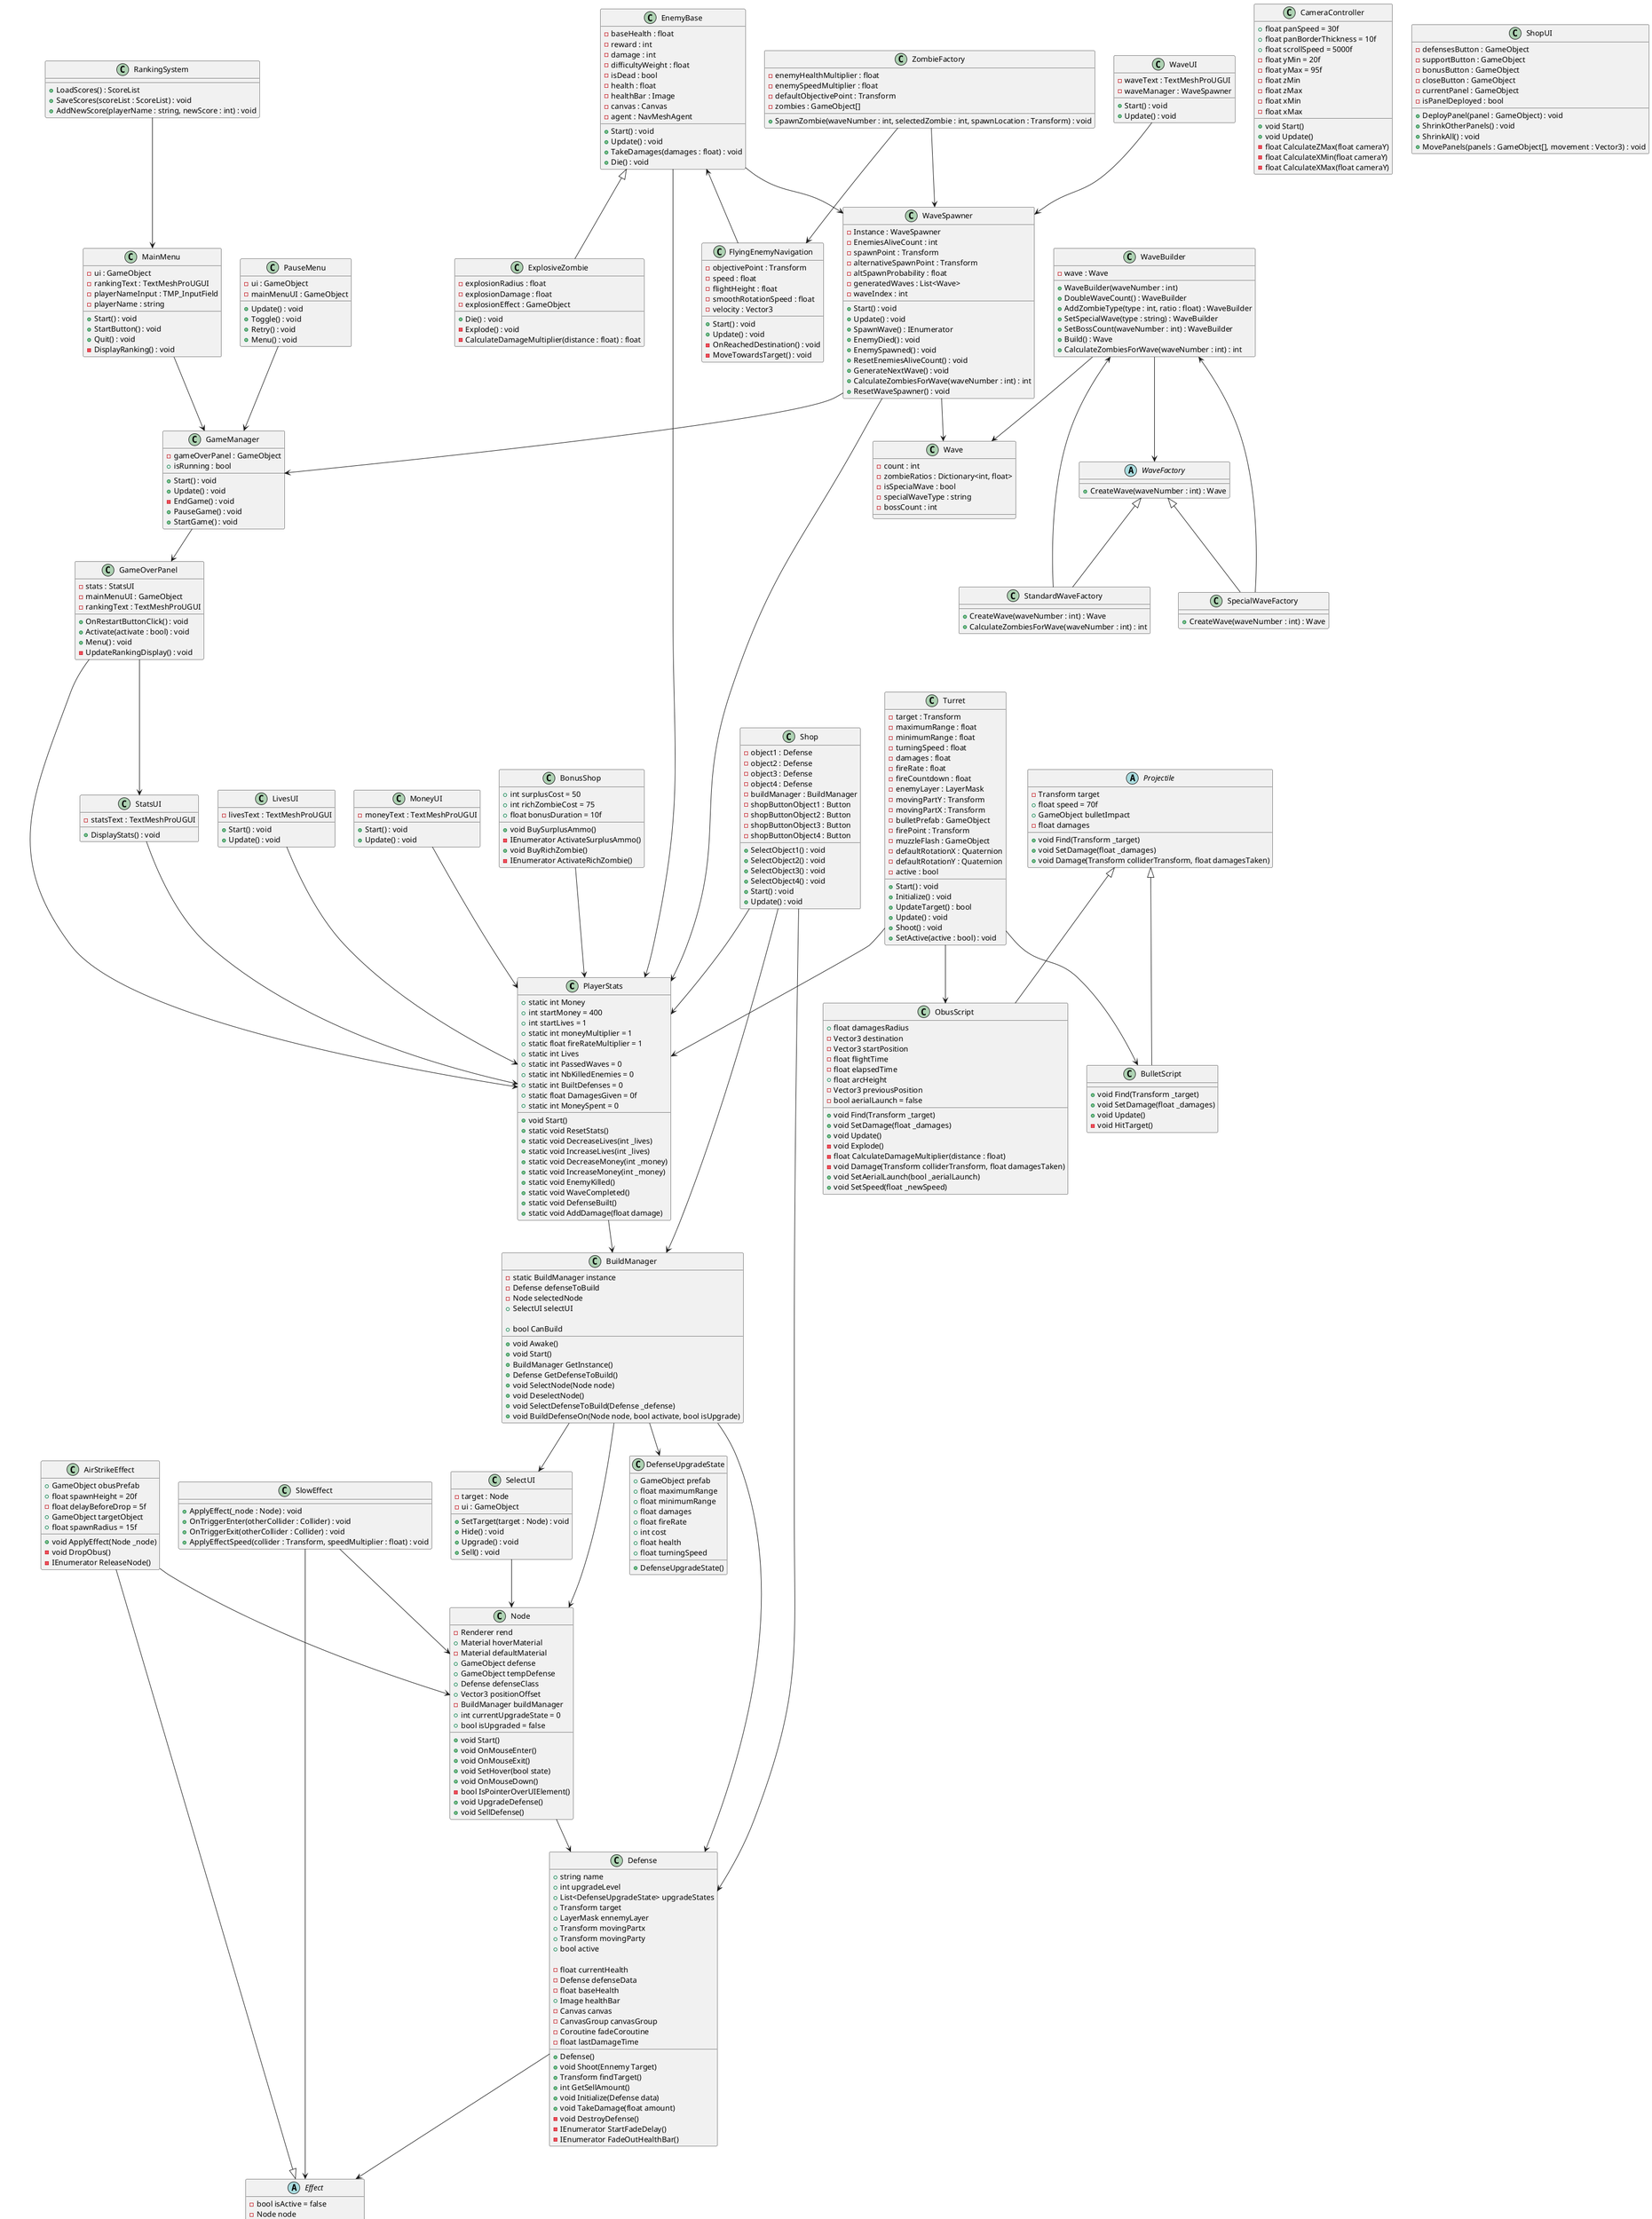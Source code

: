 ﻿@startuml

class PlayerStats {
    + static int Money
    + int startMoney = 400
    + int startLives = 1
    + static int moneyMultiplier = 1
    + static float fireRateMultiplier = 1
    + static int Lives
    + static int PassedWaves = 0
    + static int NbKilledEnemies = 0
    + static int BuiltDefenses = 0
    + static float DamagesGiven = 0f
    + static int MoneySpent = 0

    + void Start()
    + static void ResetStats()
    + static void DecreaseLives(int _lives)
    + static void IncreaseLives(int _lives)
    + static void DecreaseMoney(int _money)
    + static void IncreaseMoney(int _money)
    + static void EnemyKilled()
    + static void WaveCompleted()
    + static void DefenseBuilt()
    + static void AddDamage(float damage)
}

abstract class Effect {
    - bool isActive = false
    - Node node

    + void ApplyEffect(Node _node)
    + void RemoveEffect()
}

class AirStrikeEffect {
    + GameObject obusPrefab
    + float spawnHeight = 20f
    - float delayBeforeDrop = 5f
    + GameObject targetObject
    + float spawnRadius = 15f

    + void ApplyEffect(Node _node)
    - void DropObus()
    - IEnumerator ReleaseNode()
}

AirStrikeEffect --|> Effect

class BonusShop {
    + int surplusCost = 50
    + int richZombieCost = 75
    + float bonusDuration = 10f

    + void BuySurplusAmmo()
    - IEnumerator ActivateSurplusAmmo()
    + void BuyRichZombie()
    - IEnumerator ActivateRichZombie()
}

class BuildManager {
    - static BuildManager instance
    - Defense defenseToBuild
    - Node selectedNode
    + SelectUI selectUI

    + void Awake()
    + void Start()
    + BuildManager GetInstance()
    + Defense GetDefenseToBuild()
    + bool CanBuild
    + void SelectNode(Node node)
    + void DeselectNode()
    + void SelectDefenseToBuild(Defense _defense)
    + void BuildDefenseOn(Node node, bool activate, bool isUpgrade)
}

class CameraController {
    + float panSpeed = 30f
    + float panBorderThickness = 10f
    + float scrollSpeed = 5000f
    - float yMin = 20f
    - float yMax = 95f
    - float zMin
    - float zMax
    - float xMin
    - float xMax

    + void Start()
    + void Update()
    - float CalculateZMax(float cameraY)
    - float CalculateXMin(float cameraY)
    - float CalculateXMax(float cameraY)
}

class Defense {
    + string name
    + int upgradeLevel
    + List<DefenseUpgradeState> upgradeStates
    + Transform target
    + LayerMask ennemyLayer
    + Transform movingPartx
    + Transform movingParty
    + bool active

    + Defense()
    + void Shoot(Ennemy Target)
    + Transform findTarget()
    + int GetSellAmount()
}

class Defense {
    - float currentHealth
    - Defense defenseData
    - float baseHealth
    + Image healthBar
    - Canvas canvas
    - CanvasGroup canvasGroup
    - Coroutine fadeCoroutine
    - float lastDamageTime

    + void Initialize(Defense data)
    + void TakeDamage(float amount)
    - void DestroyDefense()
    - IEnumerator StartFadeDelay()
    - IEnumerator FadeOutHealthBar()
}

class DefenseUpgradeState {
    + GameObject prefab
    + float maximumRange
    + float minimumRange
    + float damages
    + float fireRate
    + int cost
    + float health
    + float turningSpeed

    + DefenseUpgradeState()
}

class Node {
    - Renderer rend
    + Material hoverMaterial
    - Material defaultMaterial
    + GameObject defense
    + GameObject tempDefense
    + Defense defenseClass
    + Vector3 positionOffset
    - BuildManager buildManager
    + int currentUpgradeState = 0
    + bool isUpgraded = false

    + void Start()
    + void OnMouseEnter()
    + void OnMouseExit()
    + void SetHover(bool state)
    + void OnMouseDown()
    - bool IsPointerOverUIElement()
    + void UpgradeDefense()
    + void SellDefense()
}

class EnemyBase {
    - baseHealth : float
    - reward : int
    - damage : int
    - difficultyWeight : float
    - isDead : bool
    - health : float
    - healthBar : Image
    - canvas : Canvas
    - agent : NavMeshAgent
    + Start() : void
    + Update() : void
    + TakeDamages(damages : float) : void
    + Die() : void
}

class ExplosiveZombie {
    - explosionRadius : float
    - explosionDamage : float
    - explosionEffect : GameObject
    + Die() : void
    - Explode() : void
    - CalculateDamageMultiplier(distance : float) : float
}

class FlyingEnemyNavigation {
    - objectivePoint : Transform
    - speed : float
    - flightHeight : float
    - smoothRotationSpeed : float
    - velocity : Vector3
    + Start() : void
    + Update() : void
    - OnReachedDestination() : void
    - MoveTowardsTarget() : void
}

class GameManager {
    - gameOverPanel : GameObject
    + isRunning : bool
    + Start() : void
    + Update() : void
    - EndGame() : void
    + PauseGame() : void
    + StartGame() : void
}

class GameOverPanel {
    - stats : StatsUI
    - mainMenuUI : GameObject
    - rankingText : TextMeshProUGUI
    + OnRestartButtonClick() : void
    + Activate(activate : bool) : void
    + Menu() : void
    - UpdateRankingDisplay() : void
}

class LivesUI {
    - livesText : TextMeshProUGUI
    + Start() : void
    + Update() : void
}

class MainMenu {
    - ui : GameObject
    - rankingText : TextMeshProUGUI
    - playerNameInput : TMP_InputField
    - playerName : string
    + Start() : void
    + StartButton() : void
    + Quit() : void
    - DisplayRanking() : void
}

class MoneyUI {
    - moneyText : TextMeshProUGUI
    + Start() : void
    + Update() : void
}

abstract class Projectile {
    - Transform target
    + float speed = 70f
    + GameObject bulletImpact
    - float damages

    + void Find(Transform _target)
    + void SetDamage(float _damages)
    + void Damage(Transform colliderTransform, float damagesTaken)
}

class ObusScript {
    + float damagesRadius
    - Vector3 destination
    - Vector3 startPosition
    - float flightTime
    - float elapsedTime
    + float arcHeight
    - Vector3 previousPosition
    - bool aerialLaunch = false

    + void Find(Transform _target)
    + void SetDamage(float _damages)
    + void Update()
    - void Explode()
    - float CalculateDamageMultiplier(distance : float)
    - void Damage(Transform colliderTransform, float damagesTaken)
    + void SetAerialLaunch(bool _aerialLaunch)
    + void SetSpeed(float _newSpeed)
}

class BulletScript {
    + void Find(Transform _target)
    + void SetDamage(float _damages)
    + void Update()
    - void HitTarget()
}

class PauseMenu {
    - ui : GameObject
    - mainMenuUI : GameObject
    + Update() : void
    + Toggle() : void
    + Retry() : void
    + Menu() : void
}

class RankingSystem {
    + LoadScores() : ScoreList
    + SaveScores(scoreList : ScoreList) : void
    + AddNewScore(playerName : string, newScore : int) : void
}

class SelectUI {
    - target : Node
    - ui : GameObject
    + SetTarget(target : Node) : void
    + Hide() : void
    + Upgrade() : void
    + Sell() : void
}

class Shop {
    - object1 : Defense
    - object2 : Defense
    - object3 : Defense
    - object4 : Defense
    - buildManager : BuildManager
    - shopButtonObject1 : Button
    - shopButtonObject2 : Button
    - shopButtonObject3 : Button
    - shopButtonObject4 : Button
    + SelectObject1() : void
    + SelectObject2() : void
    + SelectObject3() : void
    + SelectObject4() : void
    + Start() : void
    + Update() : void
}

class ShopUI {
    - defensesButton : GameObject
    - supportButton : GameObject
    - bonusButton : GameObject
    - closeButton : GameObject
    - currentPanel : GameObject
    - isPanelDeployed : bool
    + DeployPanel(panel : GameObject) : void
    + ShrinkOtherPanels() : void
    + ShrinkAll() : void
    + MovePanels(panels : GameObject[], movement : Vector3) : void
}

class SlowEffect {
    + ApplyEffect(_node : Node) : void
    + OnTriggerEnter(otherCollider : Collider) : void
    + OnTriggerExit(otherCollider : Collider) : void
    + ApplyEffectSpeed(collider : Transform, speedMultiplier : float) : void
}

class SpecialWaveFactory {
    + CreateWave(waveNumber : int) : Wave
}

class StandardWaveFactory {
    + CreateWave(waveNumber : int) : Wave
    + CalculateZombiesForWave(waveNumber : int) : int
}

class StatsUI {
    - statsText : TextMeshProUGUI
    + DisplayStats() : void
}

class Turret {
    - target : Transform
    - maximumRange : float
    - minimumRange : float
    - turningSpeed : float
    - damages : float
    - fireRate : float
    - fireCountdown : float
    - enemyLayer : LayerMask
    - movingPartY : Transform
    - movingPartX : Transform
    - bulletPrefab : GameObject
    - firePoint : Transform
    - muzzleFlash : GameObject
    - defaultRotationX : Quaternion
    - defaultRotationY : Quaternion
    - active : bool
    + Start() : void
    + Initialize() : void
    + UpdateTarget() : bool
    + Update() : void
    + Shoot() : void
    + SetActive(active : bool) : void
}

class Wave {
    - count : int
    - zombieRatios : Dictionary<int, float>
    - isSpecialWave : bool
    - specialWaveType : string
    - bossCount : int
}

class WaveBuilder {
    - wave : Wave
    + WaveBuilder(waveNumber : int)
    + DoubleWaveCount() : WaveBuilder
    + AddZombieType(type : int, ratio : float) : WaveBuilder
    + SetSpecialWave(type : string) : WaveBuilder
    + SetBossCount(waveNumber : int) : WaveBuilder
    + Build() : Wave
    + CalculateZombiesForWave(waveNumber : int) : int
}

abstract class WaveFactory {
    + CreateWave(waveNumber : int) : Wave
}

class WaveSpawner {
    - Instance : WaveSpawner
    - EnemiesAliveCount : int
    - spawnPoint : Transform
    - alternativeSpawnPoint : Transform
    - altSpawnProbability : float
    - generatedWaves : List<Wave>
    - waveIndex : int
    + Start() : void
    + Update() : void
    + SpawnWave() : IEnumerator
    + EnemyDied() : void
    + EnemySpawned() : void
    + ResetEnemiesAliveCount() : void
    + GenerateNextWave() : void
    + CalculateZombiesForWave(waveNumber : int) : int
    + ResetWaveSpawner() : void
}

class WaveUI {
    - waveText : TextMeshProUGUI
    - waveManager : WaveSpawner
    + Start() : void
    + Update() : void
}

class ZombieFactory {
    - enemyHealthMultiplier : float
    - enemySpeedMultiplier : float
    - defaultObjectivePoint : Transform
    - zombies : GameObject[]
    + SpawnZombie(waveNumber : int, selectedZombie : int, spawnLocation : Transform) : void
}

EnemyBase <|-- ExplosiveZombie
EnemyBase <-- FlyingEnemyNavigation
Defense --> Effect
Node --> Defense
EnemyBase --> PlayerStats
EnemyBase --> WaveSpawner

PlayerStats --> BuildManager
BuildManager --> Defense
BuildManager --> Node
BuildManager --> SelectUI
BuildManager --> DefenseUpgradeState
AirStrikeEffect --> Node
BonusShop --> PlayerStats
GameManager --> GameOverPanel
GameOverPanel --> StatsUI
GameOverPanel --> PlayerStats
MainMenu --> GameManager
MoneyUI --> PlayerStats
LivesUI --> PlayerStats
Projectile <|-- ObusScript
Projectile <|-- BulletScript
PauseMenu --> GameManager
RankingSystem --> MainMenu
SelectUI --> Node
Shop --> PlayerStats
Shop --> BuildManager
Shop --> Defense
SlowEffect --> Effect
SlowEffect --> Node
SpecialWaveFactory --> WaveBuilder
StandardWaveFactory --> WaveBuilder
StatsUI --> PlayerStats
Turret --> PlayerStats
Turret --> BulletScript
Turret --> ObusScript
WaveBuilder --> Wave
WaveBuilder --> WaveFactory
WaveFactory <|-- SpecialWaveFactory
WaveFactory <|-- StandardWaveFactory
WaveSpawner --> Wave
WaveSpawner --> GameManager
WaveSpawner --> PlayerStats
WaveUI --> WaveSpawner
ZombieFactory --> WaveSpawner
ZombieFactory --> FlyingEnemyNavigation

@enduml
